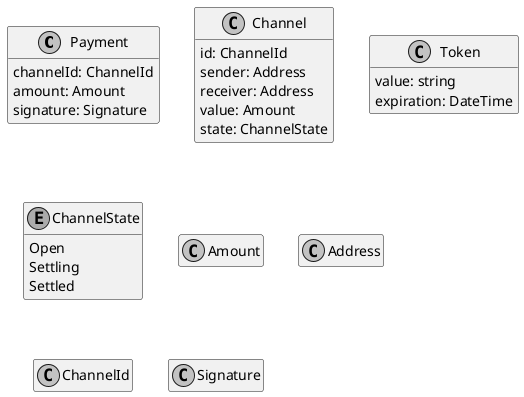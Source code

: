 @startuml
hide empty members
skinparam monochrome true
skinparam defaultFontName PT Sans
skinparam shadowing false
skinparam dpi 96

class Payment {
  channelId: ChannelId
  amount: Amount
  signature: Signature
}

class Channel {
  id: ChannelId
  sender: Address
  receiver: Address
  value: Amount
  state: ChannelState
}

class Token {
  value: string
  expiration: DateTime
}

enum ChannelState {
  Open
  Settling
  Settled
}

class Amount {
}

class Address {
}

class ChannelId {
}

class Signature {
}

@enduml

